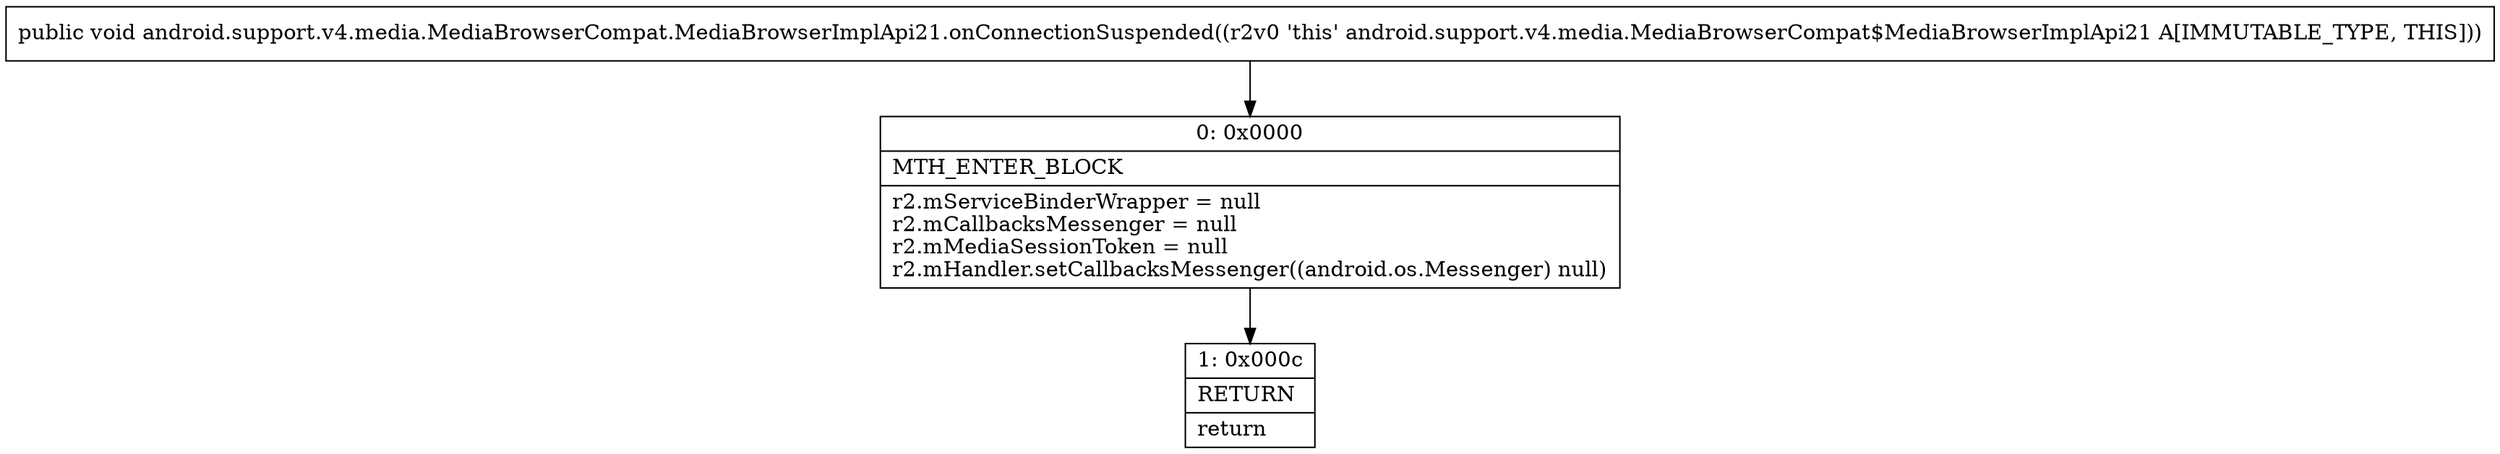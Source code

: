 digraph "CFG forandroid.support.v4.media.MediaBrowserCompat.MediaBrowserImplApi21.onConnectionSuspended()V" {
Node_0 [shape=record,label="{0\:\ 0x0000|MTH_ENTER_BLOCK\l|r2.mServiceBinderWrapper = null\lr2.mCallbacksMessenger = null\lr2.mMediaSessionToken = null\lr2.mHandler.setCallbacksMessenger((android.os.Messenger) null)\l}"];
Node_1 [shape=record,label="{1\:\ 0x000c|RETURN\l|return\l}"];
MethodNode[shape=record,label="{public void android.support.v4.media.MediaBrowserCompat.MediaBrowserImplApi21.onConnectionSuspended((r2v0 'this' android.support.v4.media.MediaBrowserCompat$MediaBrowserImplApi21 A[IMMUTABLE_TYPE, THIS])) }"];
MethodNode -> Node_0;
Node_0 -> Node_1;
}

